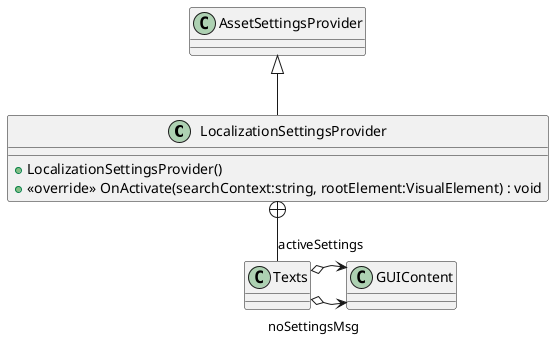 @startuml
class LocalizationSettingsProvider {
    + LocalizationSettingsProvider()
    + <<override>> OnActivate(searchContext:string, rootElement:VisualElement) : void
}
class Texts {
}
AssetSettingsProvider <|-- LocalizationSettingsProvider
LocalizationSettingsProvider +-- Texts
Texts o-> "noSettingsMsg" GUIContent
Texts o-> "activeSettings" GUIContent
@enduml
